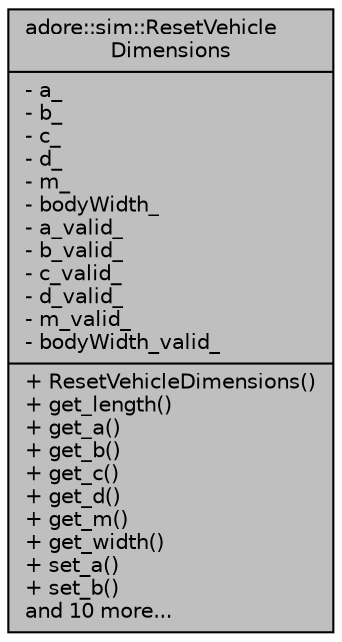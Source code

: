 digraph "adore::sim::ResetVehicleDimensions"
{
 // LATEX_PDF_SIZE
  edge [fontname="Helvetica",fontsize="10",labelfontname="Helvetica",labelfontsize="10"];
  node [fontname="Helvetica",fontsize="10",shape=record];
  Node1 [label="{adore::sim::ResetVehicle\lDimensions\n|- a_\l- b_\l- c_\l- d_\l- m_\l- bodyWidth_\l- a_valid_\l- b_valid_\l- c_valid_\l- d_valid_\l- m_valid_\l- bodyWidth_valid_\l|+ ResetVehicleDimensions()\l+ get_length()\l+ get_a()\l+ get_b()\l+ get_c()\l+ get_d()\l+ get_m()\l+ get_width()\l+ set_a()\l+ set_b()\land 10 more...\l}",height=0.2,width=0.4,color="black", fillcolor="grey75", style="filled", fontcolor="black",tooltip="provides encapsulation of values needed to reset the vehicle dimensions in a simulation"];
}
